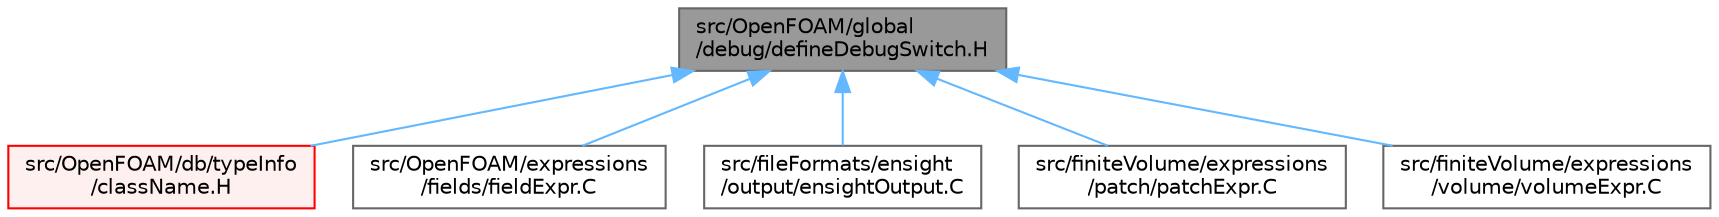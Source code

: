 digraph "src/OpenFOAM/global/debug/defineDebugSwitch.H"
{
 // LATEX_PDF_SIZE
  bgcolor="transparent";
  edge [fontname=Helvetica,fontsize=10,labelfontname=Helvetica,labelfontsize=10];
  node [fontname=Helvetica,fontsize=10,shape=box,height=0.2,width=0.4];
  Node1 [id="Node000001",label="src/OpenFOAM/global\l/debug/defineDebugSwitch.H",height=0.2,width=0.4,color="gray40", fillcolor="grey60", style="filled", fontcolor="black",tooltip="Macro definitions for debug switches."];
  Node1 -> Node2 [id="edge1_Node000001_Node000002",dir="back",color="steelblue1",style="solid",tooltip=" "];
  Node2 [id="Node000002",label="src/OpenFOAM/db/typeInfo\l/className.H",height=0.2,width=0.4,color="red", fillcolor="#FFF0F0", style="filled",URL="$className_8H.html",tooltip="Macro definitions for declaring ClassName(), NamespaceName(), etc."];
  Node1 -> Node8120 [id="edge2_Node000001_Node008120",dir="back",color="steelblue1",style="solid",tooltip=" "];
  Node8120 [id="Node008120",label="src/OpenFOAM/expressions\l/fields/fieldExpr.C",height=0.2,width=0.4,color="grey40", fillcolor="white", style="filled",URL="$fieldExpr_8C.html",tooltip=" "];
  Node1 -> Node880 [id="edge3_Node000001_Node000880",dir="back",color="steelblue1",style="solid",tooltip=" "];
  Node880 [id="Node000880",label="src/fileFormats/ensight\l/output/ensightOutput.C",height=0.2,width=0.4,color="grey40", fillcolor="white", style="filled",URL="$ensightOutput_8C.html",tooltip=" "];
  Node1 -> Node8121 [id="edge4_Node000001_Node008121",dir="back",color="steelblue1",style="solid",tooltip=" "];
  Node8121 [id="Node008121",label="src/finiteVolume/expressions\l/patch/patchExpr.C",height=0.2,width=0.4,color="grey40", fillcolor="white", style="filled",URL="$patchExpr_8C.html",tooltip=" "];
  Node1 -> Node8122 [id="edge5_Node000001_Node008122",dir="back",color="steelblue1",style="solid",tooltip=" "];
  Node8122 [id="Node008122",label="src/finiteVolume/expressions\l/volume/volumeExpr.C",height=0.2,width=0.4,color="grey40", fillcolor="white", style="filled",URL="$volumeExpr_8C.html",tooltip=" "];
}
